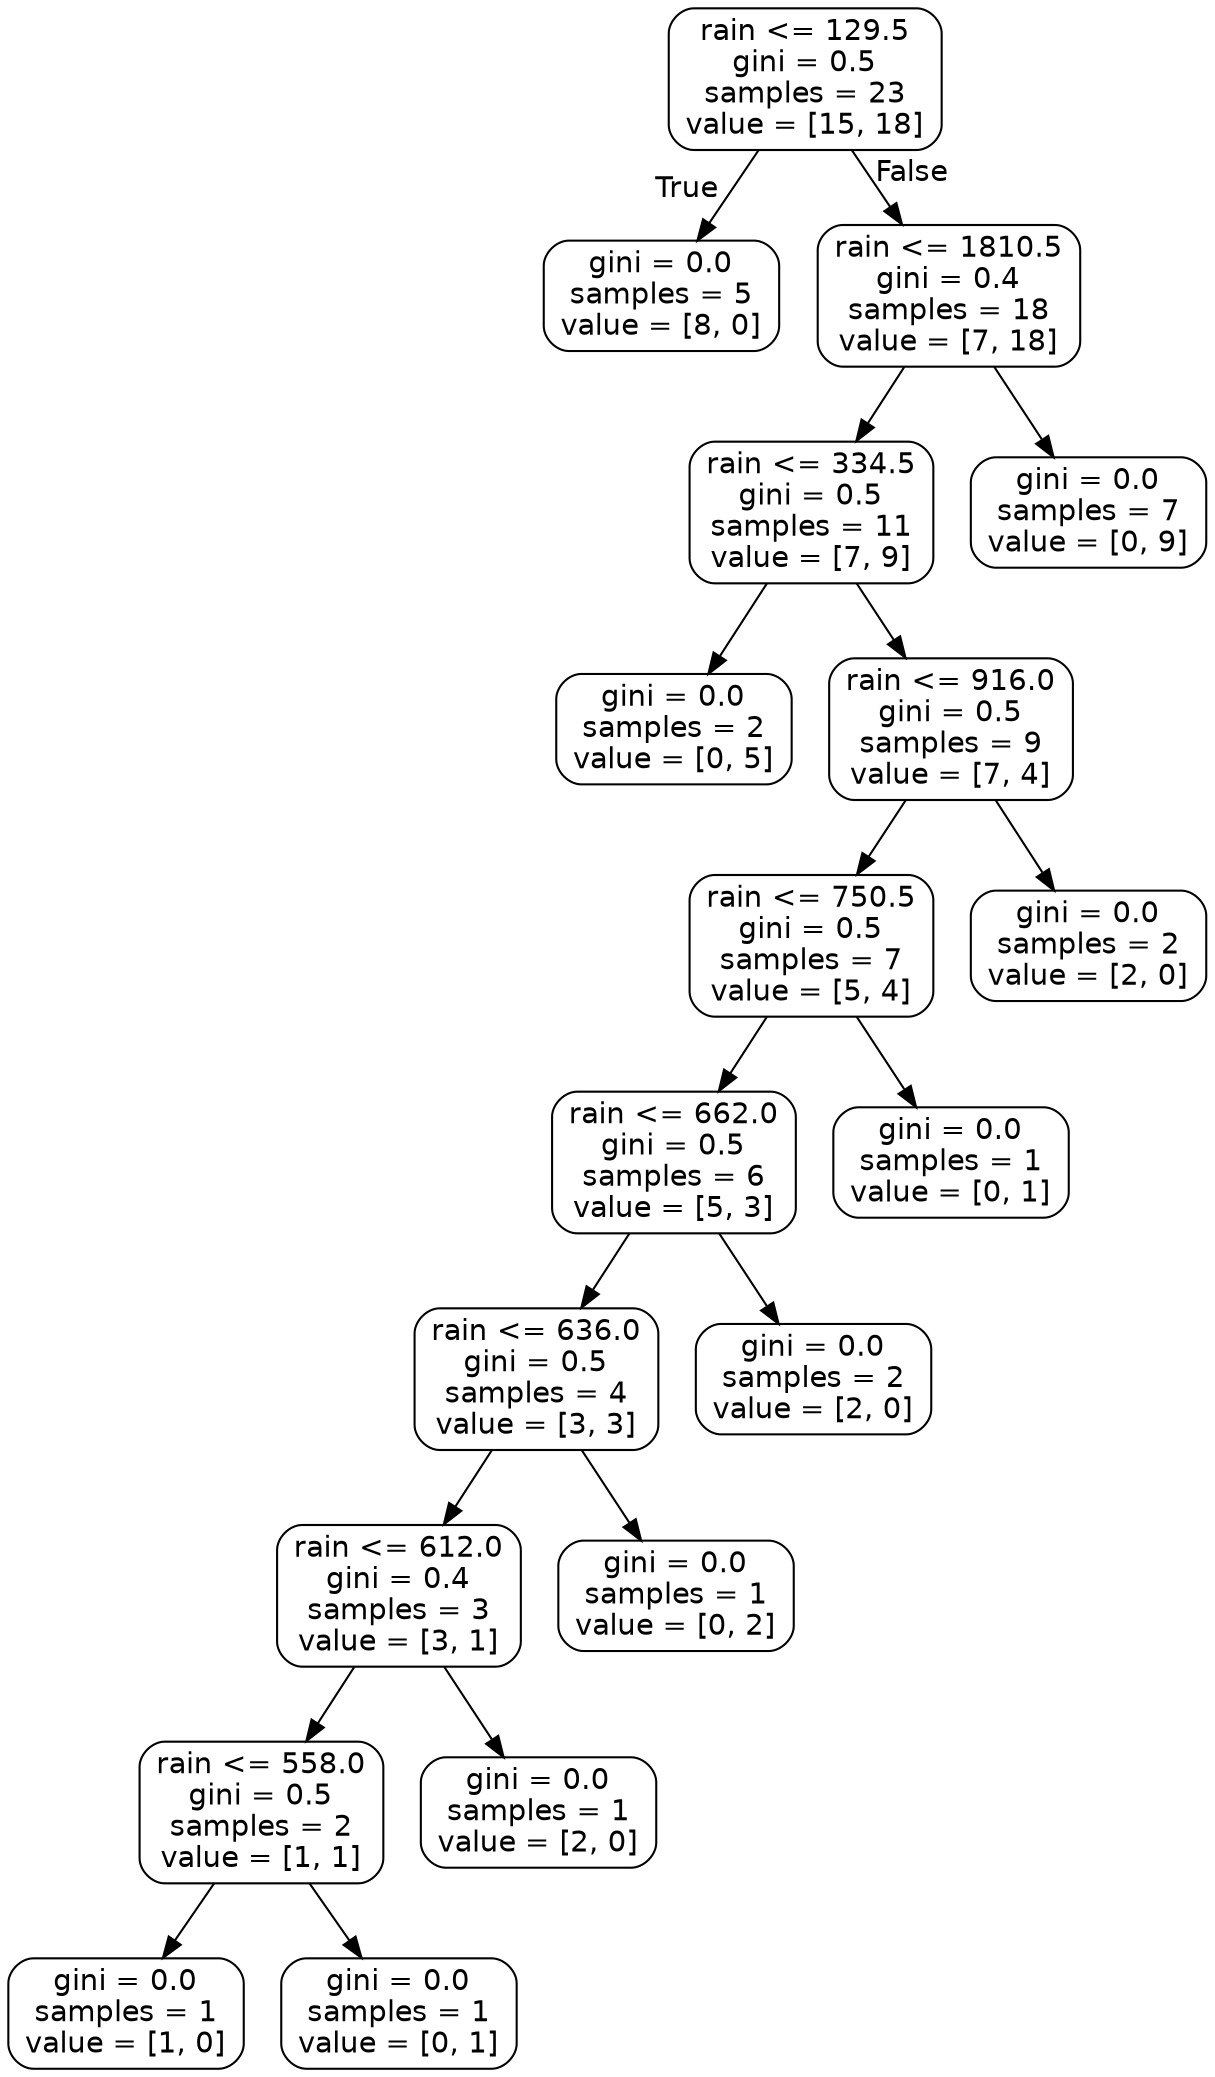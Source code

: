 digraph Tree {
node [shape=box, style="rounded", color="black", fontname=helvetica] ;
edge [fontname=helvetica] ;
0 [label="rain <= 129.5\ngini = 0.5\nsamples = 23\nvalue = [15, 18]"] ;
1 [label="gini = 0.0\nsamples = 5\nvalue = [8, 0]"] ;
0 -> 1 [labeldistance=2.5, labelangle=45, headlabel="True"] ;
2 [label="rain <= 1810.5\ngini = 0.4\nsamples = 18\nvalue = [7, 18]"] ;
0 -> 2 [labeldistance=2.5, labelangle=-45, headlabel="False"] ;
3 [label="rain <= 334.5\ngini = 0.5\nsamples = 11\nvalue = [7, 9]"] ;
2 -> 3 ;
4 [label="gini = 0.0\nsamples = 2\nvalue = [0, 5]"] ;
3 -> 4 ;
5 [label="rain <= 916.0\ngini = 0.5\nsamples = 9\nvalue = [7, 4]"] ;
3 -> 5 ;
6 [label="rain <= 750.5\ngini = 0.5\nsamples = 7\nvalue = [5, 4]"] ;
5 -> 6 ;
7 [label="rain <= 662.0\ngini = 0.5\nsamples = 6\nvalue = [5, 3]"] ;
6 -> 7 ;
8 [label="rain <= 636.0\ngini = 0.5\nsamples = 4\nvalue = [3, 3]"] ;
7 -> 8 ;
9 [label="rain <= 612.0\ngini = 0.4\nsamples = 3\nvalue = [3, 1]"] ;
8 -> 9 ;
10 [label="rain <= 558.0\ngini = 0.5\nsamples = 2\nvalue = [1, 1]"] ;
9 -> 10 ;
11 [label="gini = 0.0\nsamples = 1\nvalue = [1, 0]"] ;
10 -> 11 ;
12 [label="gini = 0.0\nsamples = 1\nvalue = [0, 1]"] ;
10 -> 12 ;
13 [label="gini = 0.0\nsamples = 1\nvalue = [2, 0]"] ;
9 -> 13 ;
14 [label="gini = 0.0\nsamples = 1\nvalue = [0, 2]"] ;
8 -> 14 ;
15 [label="gini = 0.0\nsamples = 2\nvalue = [2, 0]"] ;
7 -> 15 ;
16 [label="gini = 0.0\nsamples = 1\nvalue = [0, 1]"] ;
6 -> 16 ;
17 [label="gini = 0.0\nsamples = 2\nvalue = [2, 0]"] ;
5 -> 17 ;
18 [label="gini = 0.0\nsamples = 7\nvalue = [0, 9]"] ;
2 -> 18 ;
}